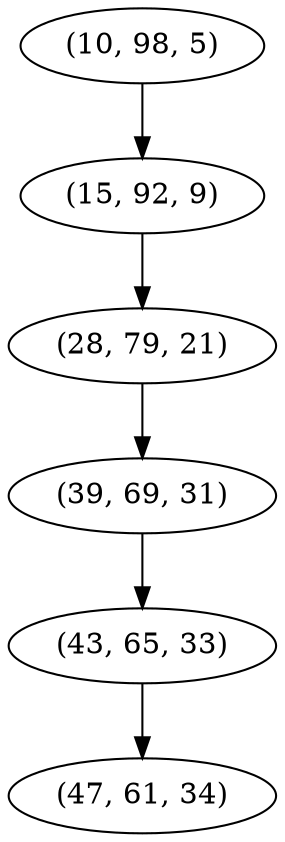 digraph tree {
    "(10, 98, 5)";
    "(15, 92, 9)";
    "(28, 79, 21)";
    "(39, 69, 31)";
    "(43, 65, 33)";
    "(47, 61, 34)";
    "(10, 98, 5)" -> "(15, 92, 9)";
    "(15, 92, 9)" -> "(28, 79, 21)";
    "(28, 79, 21)" -> "(39, 69, 31)";
    "(39, 69, 31)" -> "(43, 65, 33)";
    "(43, 65, 33)" -> "(47, 61, 34)";
}
